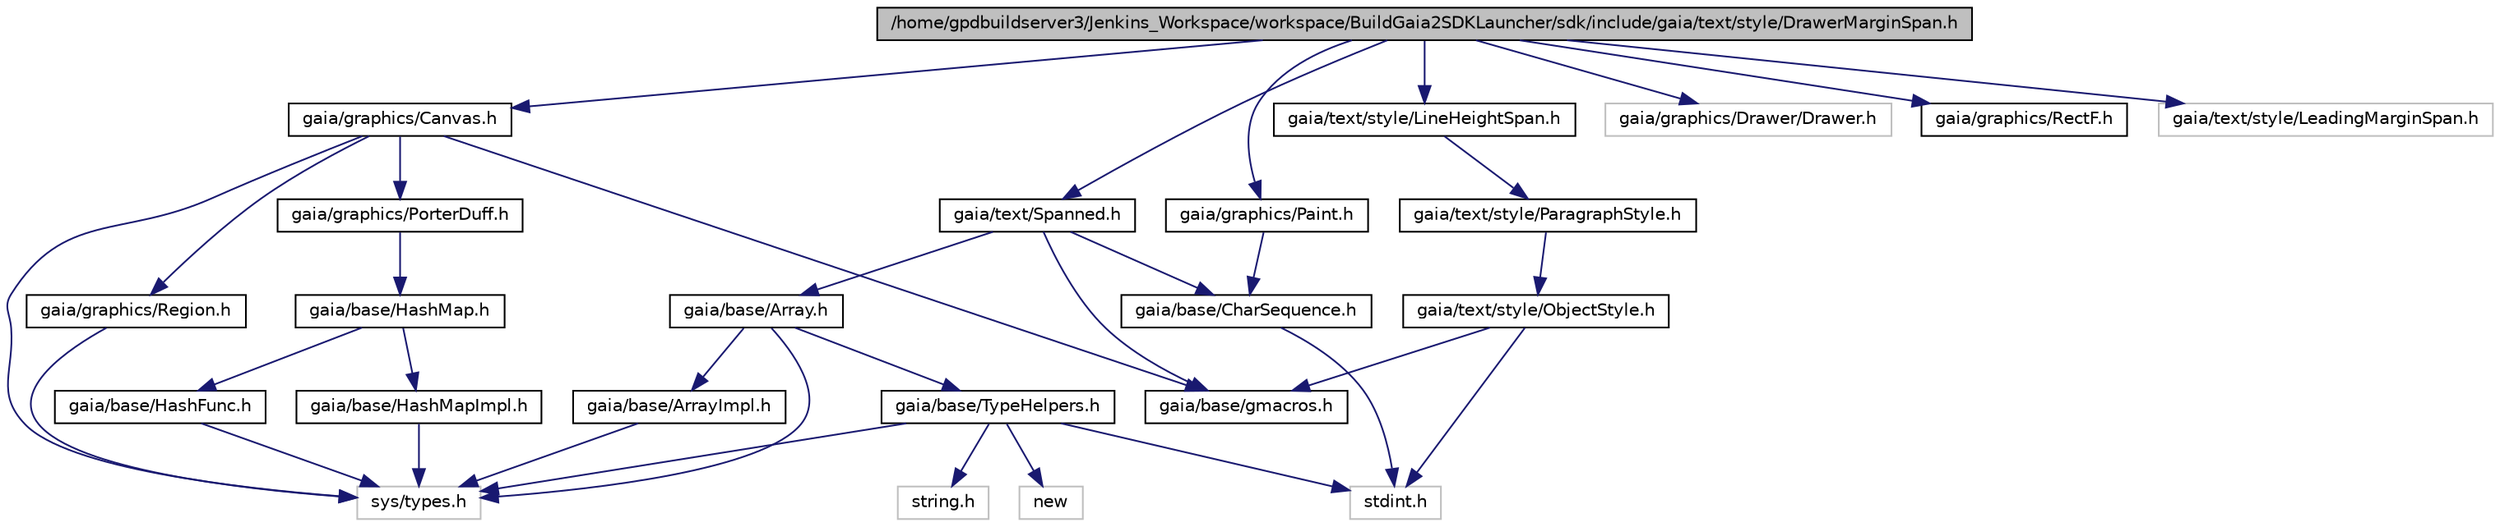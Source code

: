 digraph G
{
  edge [fontname="Helvetica",fontsize="10",labelfontname="Helvetica",labelfontsize="10"];
  node [fontname="Helvetica",fontsize="10",shape=record];
  Node1 [label="/home/gpdbuildserver3/Jenkins_Workspace/workspace/BuildGaia2SDKLauncher/sdk/include/gaia/text/style/DrawerMarginSpan.h",height=0.2,width=0.4,color="black", fillcolor="grey75", style="filled" fontcolor="black"];
  Node1 -> Node2 [color="midnightblue",fontsize="10",style="solid",fontname="Helvetica"];
  Node2 [label="gaia/graphics/Canvas.h",height=0.2,width=0.4,color="black", fillcolor="white", style="filled",URL="$d5/d17/_canvas_8h.html"];
  Node2 -> Node3 [color="midnightblue",fontsize="10",style="solid",fontname="Helvetica"];
  Node3 [label="sys/types.h",height=0.2,width=0.4,color="grey75", fillcolor="white", style="filled"];
  Node2 -> Node4 [color="midnightblue",fontsize="10",style="solid",fontname="Helvetica"];
  Node4 [label="gaia/base/gmacros.h",height=0.2,width=0.4,color="black", fillcolor="white", style="filled",URL="$d1/dd0/gmacros_8h.html"];
  Node2 -> Node5 [color="midnightblue",fontsize="10",style="solid",fontname="Helvetica"];
  Node5 [label="gaia/graphics/Region.h",height=0.2,width=0.4,color="black", fillcolor="white", style="filled",URL="$d0/db4/_region_8h.html"];
  Node5 -> Node3 [color="midnightblue",fontsize="10",style="solid",fontname="Helvetica"];
  Node2 -> Node6 [color="midnightblue",fontsize="10",style="solid",fontname="Helvetica"];
  Node6 [label="gaia/graphics/PorterDuff.h",height=0.2,width=0.4,color="black", fillcolor="white", style="filled",URL="$d1/df6/_porter_duff_8h.html"];
  Node6 -> Node7 [color="midnightblue",fontsize="10",style="solid",fontname="Helvetica"];
  Node7 [label="gaia/base/HashMap.h",height=0.2,width=0.4,color="black", fillcolor="white", style="filled",URL="$dd/d0b/_hash_map_8h.html"];
  Node7 -> Node8 [color="midnightblue",fontsize="10",style="solid",fontname="Helvetica"];
  Node8 [label="gaia/base/HashFunc.h",height=0.2,width=0.4,color="black", fillcolor="white", style="filled",URL="$d6/d83/_hash_func_8h.html"];
  Node8 -> Node3 [color="midnightblue",fontsize="10",style="solid",fontname="Helvetica"];
  Node7 -> Node9 [color="midnightblue",fontsize="10",style="solid",fontname="Helvetica"];
  Node9 [label="gaia/base/HashMapImpl.h",height=0.2,width=0.4,color="black", fillcolor="white", style="filled",URL="$dc/d11/_hash_map_impl_8h.html"];
  Node9 -> Node3 [color="midnightblue",fontsize="10",style="solid",fontname="Helvetica"];
  Node1 -> Node10 [color="midnightblue",fontsize="10",style="solid",fontname="Helvetica"];
  Node10 [label="gaia/graphics/Drawer/Drawer.h",height=0.2,width=0.4,color="grey75", fillcolor="white", style="filled"];
  Node1 -> Node11 [color="midnightblue",fontsize="10",style="solid",fontname="Helvetica"];
  Node11 [label="gaia/graphics/Paint.h",height=0.2,width=0.4,color="black", fillcolor="white", style="filled",URL="$db/d7d/_paint_8h.html"];
  Node11 -> Node12 [color="midnightblue",fontsize="10",style="solid",fontname="Helvetica"];
  Node12 [label="gaia/base/CharSequence.h",height=0.2,width=0.4,color="black", fillcolor="white", style="filled",URL="$d7/d97/_char_sequence_8h.html"];
  Node12 -> Node13 [color="midnightblue",fontsize="10",style="solid",fontname="Helvetica"];
  Node13 [label="stdint.h",height=0.2,width=0.4,color="grey75", fillcolor="white", style="filled"];
  Node1 -> Node14 [color="midnightblue",fontsize="10",style="solid",fontname="Helvetica"];
  Node14 [label="gaia/graphics/RectF.h",height=0.2,width=0.4,color="black", fillcolor="white", style="filled",URL="$d0/d5c/_rect_f_8h.html"];
  Node1 -> Node15 [color="midnightblue",fontsize="10",style="solid",fontname="Helvetica"];
  Node15 [label="gaia/text/Spanned.h",height=0.2,width=0.4,color="black", fillcolor="white", style="filled",URL="$d7/dc2/_spanned_8h.html"];
  Node15 -> Node16 [color="midnightblue",fontsize="10",style="solid",fontname="Helvetica"];
  Node16 [label="gaia/base/Array.h",height=0.2,width=0.4,color="black", fillcolor="white", style="filled",URL="$d3/dc5/_array_8h.html"];
  Node16 -> Node17 [color="midnightblue",fontsize="10",style="solid",fontname="Helvetica"];
  Node17 [label="gaia/base/ArrayImpl.h",height=0.2,width=0.4,color="black", fillcolor="white", style="filled",URL="$d8/dae/_array_impl_8h.html"];
  Node17 -> Node3 [color="midnightblue",fontsize="10",style="solid",fontname="Helvetica"];
  Node16 -> Node18 [color="midnightblue",fontsize="10",style="solid",fontname="Helvetica"];
  Node18 [label="gaia/base/TypeHelpers.h",height=0.2,width=0.4,color="black", fillcolor="white", style="filled",URL="$d1/d86/_type_helpers_8h.html"];
  Node18 -> Node13 [color="midnightblue",fontsize="10",style="solid",fontname="Helvetica"];
  Node18 -> Node19 [color="midnightblue",fontsize="10",style="solid",fontname="Helvetica"];
  Node19 [label="string.h",height=0.2,width=0.4,color="grey75", fillcolor="white", style="filled"];
  Node18 -> Node3 [color="midnightblue",fontsize="10",style="solid",fontname="Helvetica"];
  Node18 -> Node20 [color="midnightblue",fontsize="10",style="solid",fontname="Helvetica"];
  Node20 [label="new",height=0.2,width=0.4,color="grey75", fillcolor="white", style="filled"];
  Node16 -> Node3 [color="midnightblue",fontsize="10",style="solid",fontname="Helvetica"];
  Node15 -> Node12 [color="midnightblue",fontsize="10",style="solid",fontname="Helvetica"];
  Node15 -> Node4 [color="midnightblue",fontsize="10",style="solid",fontname="Helvetica"];
  Node1 -> Node21 [color="midnightblue",fontsize="10",style="solid",fontname="Helvetica"];
  Node21 [label="gaia/text/style/LeadingMarginSpan.h",height=0.2,width=0.4,color="grey75", fillcolor="white", style="filled"];
  Node1 -> Node22 [color="midnightblue",fontsize="10",style="solid",fontname="Helvetica"];
  Node22 [label="gaia/text/style/LineHeightSpan.h",height=0.2,width=0.4,color="black", fillcolor="white", style="filled",URL="$d3/db4/_line_height_span_8h.html"];
  Node22 -> Node23 [color="midnightblue",fontsize="10",style="solid",fontname="Helvetica"];
  Node23 [label="gaia/text/style/ParagraphStyle.h",height=0.2,width=0.4,color="black", fillcolor="white", style="filled",URL="$de/d1c/_paragraph_style_8h.html"];
  Node23 -> Node24 [color="midnightblue",fontsize="10",style="solid",fontname="Helvetica"];
  Node24 [label="gaia/text/style/ObjectStyle.h",height=0.2,width=0.4,color="black", fillcolor="white", style="filled",URL="$d1/d81/_object_style_8h.html"];
  Node24 -> Node13 [color="midnightblue",fontsize="10",style="solid",fontname="Helvetica"];
  Node24 -> Node4 [color="midnightblue",fontsize="10",style="solid",fontname="Helvetica"];
}
